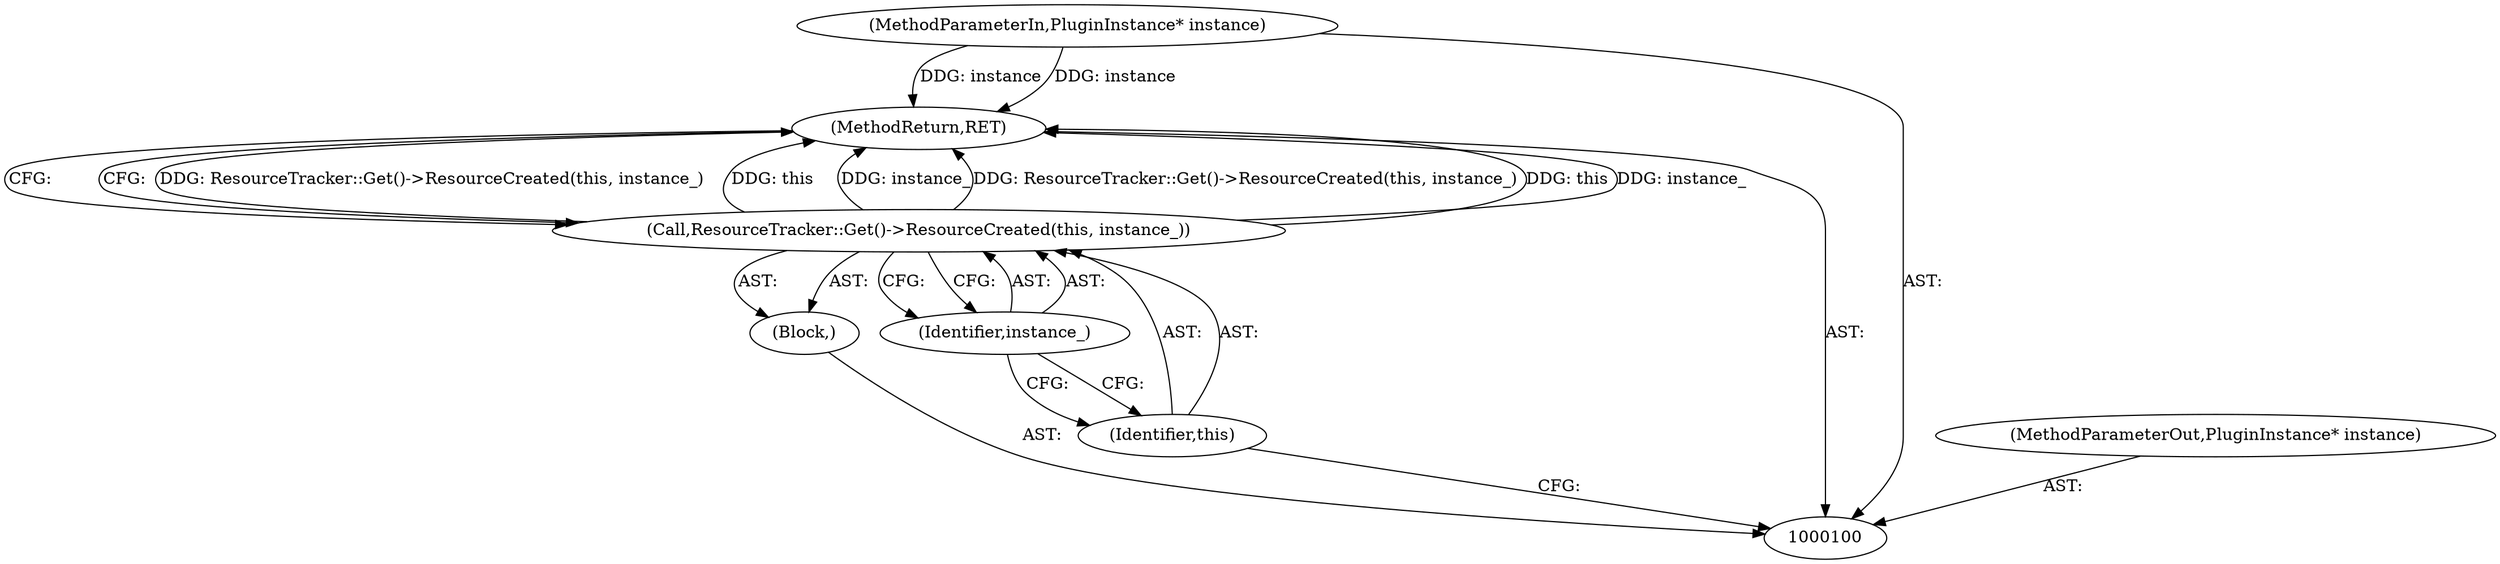 digraph "0_Chrome_55ef04e135edaa9abfbf3647634b11ed57dc49e9_2" {
"1000106" [label="(MethodReturn,RET)"];
"1000101" [label="(MethodParameterIn,PluginInstance* instance)"];
"1000117" [label="(MethodParameterOut,PluginInstance* instance)"];
"1000102" [label="(Block,)"];
"1000103" [label="(Call,ResourceTracker::Get()->ResourceCreated(this, instance_))"];
"1000104" [label="(Identifier,this)"];
"1000105" [label="(Identifier,instance_)"];
"1000106" -> "1000100"  [label="AST: "];
"1000106" -> "1000103"  [label="CFG: "];
"1000103" -> "1000106"  [label="DDG: ResourceTracker::Get()->ResourceCreated(this, instance_)"];
"1000103" -> "1000106"  [label="DDG: this"];
"1000103" -> "1000106"  [label="DDG: instance_"];
"1000101" -> "1000106"  [label="DDG: instance"];
"1000101" -> "1000100"  [label="AST: "];
"1000101" -> "1000106"  [label="DDG: instance"];
"1000117" -> "1000100"  [label="AST: "];
"1000102" -> "1000100"  [label="AST: "];
"1000103" -> "1000102"  [label="AST: "];
"1000103" -> "1000102"  [label="AST: "];
"1000103" -> "1000105"  [label="CFG: "];
"1000104" -> "1000103"  [label="AST: "];
"1000105" -> "1000103"  [label="AST: "];
"1000106" -> "1000103"  [label="CFG: "];
"1000103" -> "1000106"  [label="DDG: ResourceTracker::Get()->ResourceCreated(this, instance_)"];
"1000103" -> "1000106"  [label="DDG: this"];
"1000103" -> "1000106"  [label="DDG: instance_"];
"1000104" -> "1000103"  [label="AST: "];
"1000104" -> "1000100"  [label="CFG: "];
"1000105" -> "1000104"  [label="CFG: "];
"1000105" -> "1000103"  [label="AST: "];
"1000105" -> "1000104"  [label="CFG: "];
"1000103" -> "1000105"  [label="CFG: "];
}
